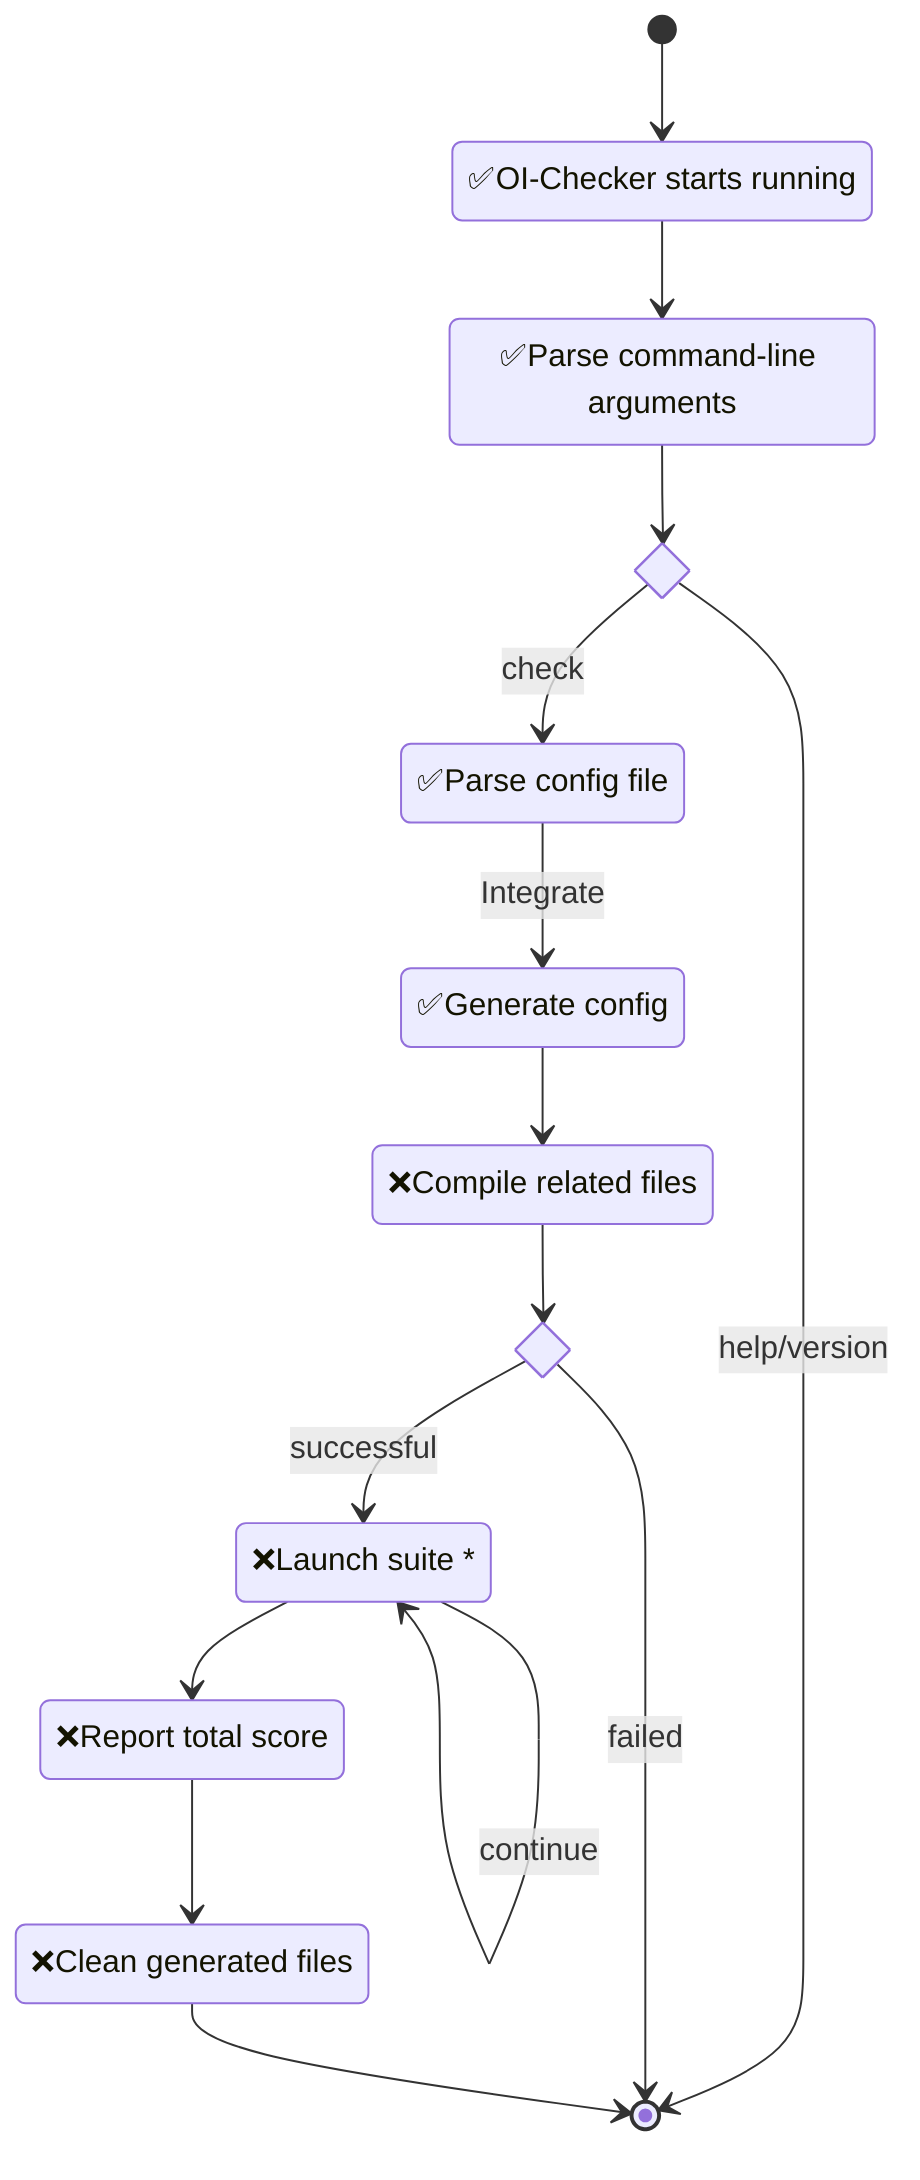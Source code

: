 stateDiagram-v2
    StartRunning : ✅OI-Checker starts running
    ParseCLA : ✅Parse command-line arguments
    state c_parse_cla <<choice>>
    ParseCF : ✅Parse config file
    GenerateCfg : ✅Generate config
    CompileRF : ❌Compile related files
    state c_compile_rf <<choice>>
    LaunchSuite : ❌Launch suite *
    ReportTS : ❌Report total score
    CleanGF : ❌Clean generated files

    [*] --> StartRunning
    StartRunning --> ParseCLA
    ParseCLA --> c_parse_cla
    c_parse_cla --> ParseCF : check
    c_parse_cla --> [*] : help/version
    ParseCF --> GenerateCfg : Integrate
    GenerateCfg --> CompileRF
    CompileRF --> c_compile_rf
    c_compile_rf --> LaunchSuite : successful
    c_compile_rf --> [*] : failed
    LaunchSuite --> LaunchSuite : continue
    LaunchSuite --> ReportTS
    ReportTS --> CleanGF
    CleanGF --> [*]